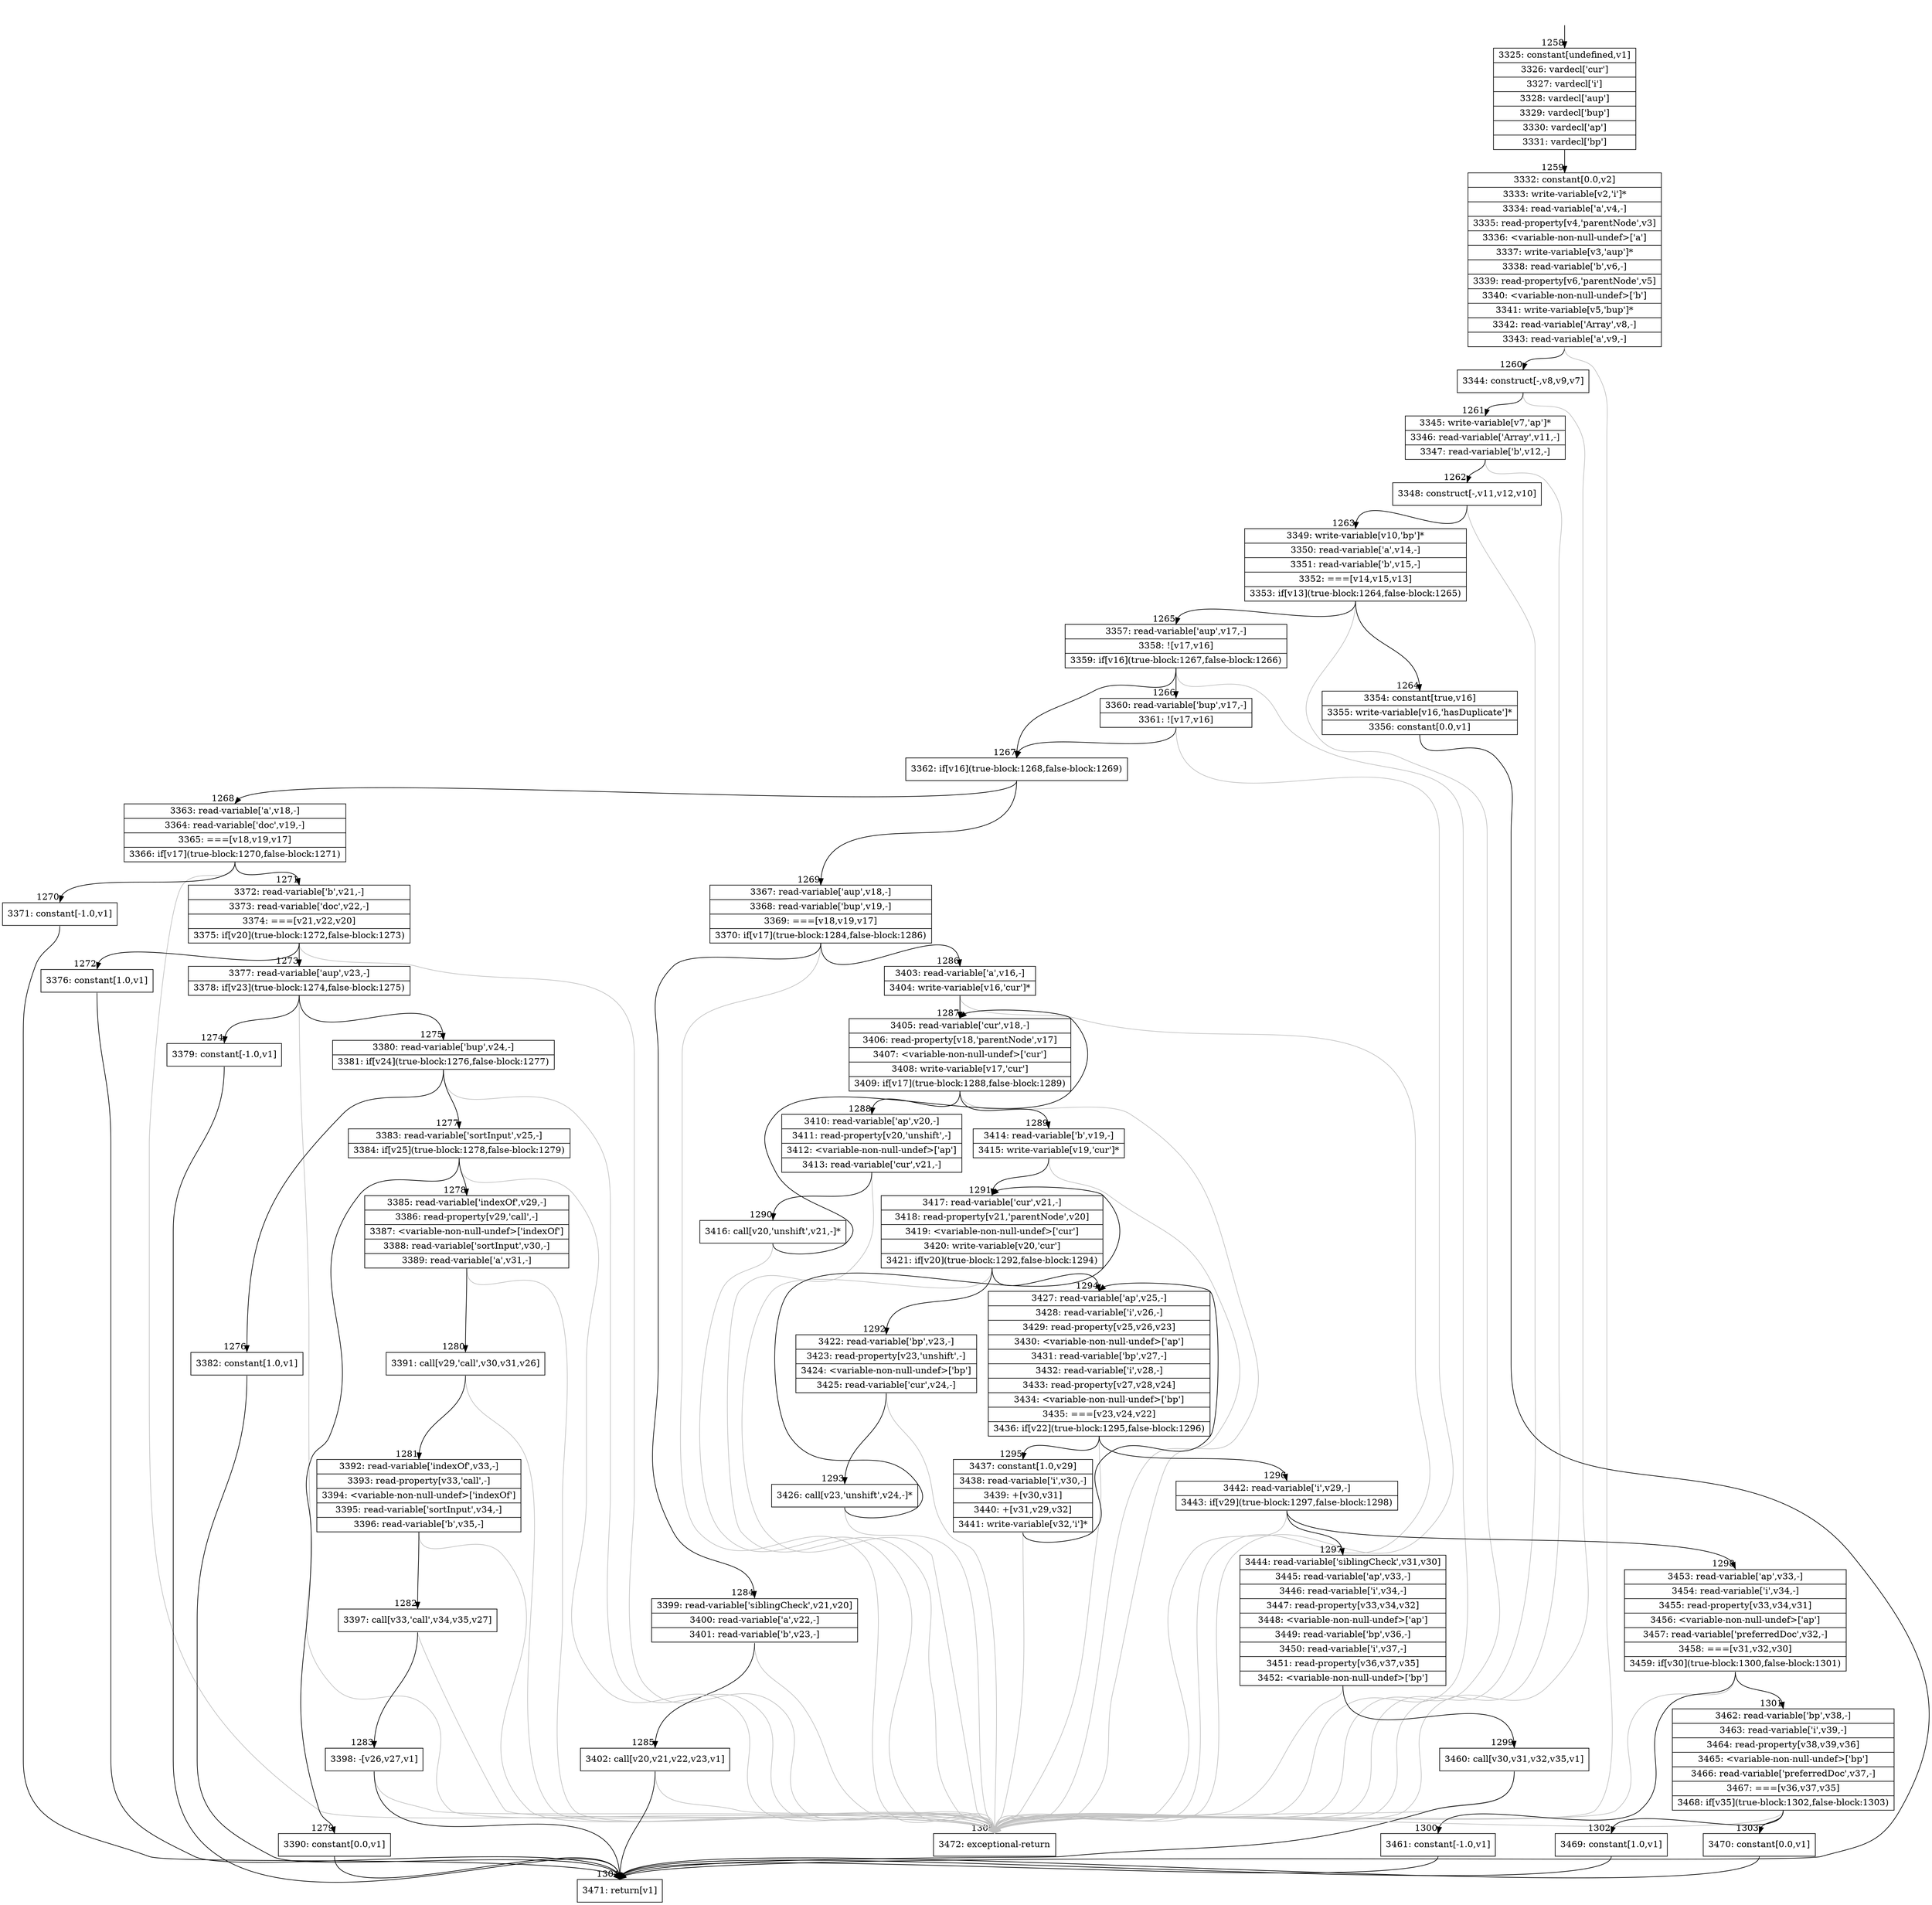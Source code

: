 digraph {
rankdir="TD"
BB_entry97[shape=none,label=""];
BB_entry97 -> BB1258 [tailport=s, headport=n, headlabel="    1258"]
BB1258 [shape=record label="{3325: constant[undefined,v1]|3326: vardecl['cur']|3327: vardecl['i']|3328: vardecl['aup']|3329: vardecl['bup']|3330: vardecl['ap']|3331: vardecl['bp']}" ] 
BB1258 -> BB1259 [tailport=s, headport=n, headlabel="      1259"]
BB1259 [shape=record label="{3332: constant[0.0,v2]|3333: write-variable[v2,'i']*|3334: read-variable['a',v4,-]|3335: read-property[v4,'parentNode',v3]|3336: \<variable-non-null-undef\>['a']|3337: write-variable[v3,'aup']*|3338: read-variable['b',v6,-]|3339: read-property[v6,'parentNode',v5]|3340: \<variable-non-null-undef\>['b']|3341: write-variable[v5,'bup']*|3342: read-variable['Array',v8,-]|3343: read-variable['a',v9,-]}" ] 
BB1259 -> BB1260 [tailport=s, headport=n, headlabel="      1260"]
BB1259 -> BB1305 [tailport=s, headport=n, color=gray, headlabel="      1305"]
BB1260 [shape=record label="{3344: construct[-,v8,v9,v7]}" ] 
BB1260 -> BB1261 [tailport=s, headport=n, headlabel="      1261"]
BB1260 -> BB1305 [tailport=s, headport=n, color=gray]
BB1261 [shape=record label="{3345: write-variable[v7,'ap']*|3346: read-variable['Array',v11,-]|3347: read-variable['b',v12,-]}" ] 
BB1261 -> BB1262 [tailport=s, headport=n, headlabel="      1262"]
BB1261 -> BB1305 [tailport=s, headport=n, color=gray]
BB1262 [shape=record label="{3348: construct[-,v11,v12,v10]}" ] 
BB1262 -> BB1263 [tailport=s, headport=n, headlabel="      1263"]
BB1262 -> BB1305 [tailport=s, headport=n, color=gray]
BB1263 [shape=record label="{3349: write-variable[v10,'bp']*|3350: read-variable['a',v14,-]|3351: read-variable['b',v15,-]|3352: ===[v14,v15,v13]|3353: if[v13](true-block:1264,false-block:1265)}" ] 
BB1263 -> BB1264 [tailport=s, headport=n, headlabel="      1264"]
BB1263 -> BB1265 [tailport=s, headport=n, headlabel="      1265"]
BB1263 -> BB1305 [tailport=s, headport=n, color=gray]
BB1264 [shape=record label="{3354: constant[true,v16]|3355: write-variable[v16,'hasDuplicate']*|3356: constant[0.0,v1]}" ] 
BB1264 -> BB1304 [tailport=s, headport=n, headlabel="      1304"]
BB1265 [shape=record label="{3357: read-variable['aup',v17,-]|3358: ![v17,v16]|3359: if[v16](true-block:1267,false-block:1266)}" ] 
BB1265 -> BB1267 [tailport=s, headport=n, headlabel="      1267"]
BB1265 -> BB1266 [tailport=s, headport=n, headlabel="      1266"]
BB1265 -> BB1305 [tailport=s, headport=n, color=gray]
BB1266 [shape=record label="{3360: read-variable['bup',v17,-]|3361: ![v17,v16]}" ] 
BB1266 -> BB1267 [tailport=s, headport=n]
BB1266 -> BB1305 [tailport=s, headport=n, color=gray]
BB1267 [shape=record label="{3362: if[v16](true-block:1268,false-block:1269)}" ] 
BB1267 -> BB1268 [tailport=s, headport=n, headlabel="      1268"]
BB1267 -> BB1269 [tailport=s, headport=n, headlabel="      1269"]
BB1268 [shape=record label="{3363: read-variable['a',v18,-]|3364: read-variable['doc',v19,-]|3365: ===[v18,v19,v17]|3366: if[v17](true-block:1270,false-block:1271)}" ] 
BB1268 -> BB1270 [tailport=s, headport=n, headlabel="      1270"]
BB1268 -> BB1271 [tailport=s, headport=n, headlabel="      1271"]
BB1268 -> BB1305 [tailport=s, headport=n, color=gray]
BB1269 [shape=record label="{3367: read-variable['aup',v18,-]|3368: read-variable['bup',v19,-]|3369: ===[v18,v19,v17]|3370: if[v17](true-block:1284,false-block:1286)}" ] 
BB1269 -> BB1284 [tailport=s, headport=n, headlabel="      1284"]
BB1269 -> BB1286 [tailport=s, headport=n, headlabel="      1286"]
BB1269 -> BB1305 [tailport=s, headport=n, color=gray]
BB1270 [shape=record label="{3371: constant[-1.0,v1]}" ] 
BB1270 -> BB1304 [tailport=s, headport=n]
BB1271 [shape=record label="{3372: read-variable['b',v21,-]|3373: read-variable['doc',v22,-]|3374: ===[v21,v22,v20]|3375: if[v20](true-block:1272,false-block:1273)}" ] 
BB1271 -> BB1272 [tailport=s, headport=n, headlabel="      1272"]
BB1271 -> BB1273 [tailport=s, headport=n, headlabel="      1273"]
BB1271 -> BB1305 [tailport=s, headport=n, color=gray]
BB1272 [shape=record label="{3376: constant[1.0,v1]}" ] 
BB1272 -> BB1304 [tailport=s, headport=n]
BB1273 [shape=record label="{3377: read-variable['aup',v23,-]|3378: if[v23](true-block:1274,false-block:1275)}" ] 
BB1273 -> BB1274 [tailport=s, headport=n, headlabel="      1274"]
BB1273 -> BB1275 [tailport=s, headport=n, headlabel="      1275"]
BB1273 -> BB1305 [tailport=s, headport=n, color=gray]
BB1274 [shape=record label="{3379: constant[-1.0,v1]}" ] 
BB1274 -> BB1304 [tailport=s, headport=n]
BB1275 [shape=record label="{3380: read-variable['bup',v24,-]|3381: if[v24](true-block:1276,false-block:1277)}" ] 
BB1275 -> BB1276 [tailport=s, headport=n, headlabel="      1276"]
BB1275 -> BB1277 [tailport=s, headport=n, headlabel="      1277"]
BB1275 -> BB1305 [tailport=s, headport=n, color=gray]
BB1276 [shape=record label="{3382: constant[1.0,v1]}" ] 
BB1276 -> BB1304 [tailport=s, headport=n]
BB1277 [shape=record label="{3383: read-variable['sortInput',v25,-]|3384: if[v25](true-block:1278,false-block:1279)}" ] 
BB1277 -> BB1278 [tailport=s, headport=n, headlabel="      1278"]
BB1277 -> BB1279 [tailport=s, headport=n, headlabel="      1279"]
BB1277 -> BB1305 [tailport=s, headport=n, color=gray]
BB1278 [shape=record label="{3385: read-variable['indexOf',v29,-]|3386: read-property[v29,'call',-]|3387: \<variable-non-null-undef\>['indexOf']|3388: read-variable['sortInput',v30,-]|3389: read-variable['a',v31,-]}" ] 
BB1278 -> BB1280 [tailport=s, headport=n, headlabel="      1280"]
BB1278 -> BB1305 [tailport=s, headport=n, color=gray]
BB1279 [shape=record label="{3390: constant[0.0,v1]}" ] 
BB1279 -> BB1304 [tailport=s, headport=n]
BB1280 [shape=record label="{3391: call[v29,'call',v30,v31,v26]}" ] 
BB1280 -> BB1281 [tailport=s, headport=n, headlabel="      1281"]
BB1280 -> BB1305 [tailport=s, headport=n, color=gray]
BB1281 [shape=record label="{3392: read-variable['indexOf',v33,-]|3393: read-property[v33,'call',-]|3394: \<variable-non-null-undef\>['indexOf']|3395: read-variable['sortInput',v34,-]|3396: read-variable['b',v35,-]}" ] 
BB1281 -> BB1282 [tailport=s, headport=n, headlabel="      1282"]
BB1281 -> BB1305 [tailport=s, headport=n, color=gray]
BB1282 [shape=record label="{3397: call[v33,'call',v34,v35,v27]}" ] 
BB1282 -> BB1283 [tailport=s, headport=n, headlabel="      1283"]
BB1282 -> BB1305 [tailport=s, headport=n, color=gray]
BB1283 [shape=record label="{3398: -[v26,v27,v1]}" ] 
BB1283 -> BB1304 [tailport=s, headport=n]
BB1283 -> BB1305 [tailport=s, headport=n, color=gray]
BB1284 [shape=record label="{3399: read-variable['siblingCheck',v21,v20]|3400: read-variable['a',v22,-]|3401: read-variable['b',v23,-]}" ] 
BB1284 -> BB1285 [tailport=s, headport=n, headlabel="      1285"]
BB1284 -> BB1305 [tailport=s, headport=n, color=gray]
BB1285 [shape=record label="{3402: call[v20,v21,v22,v23,v1]}" ] 
BB1285 -> BB1304 [tailport=s, headport=n]
BB1285 -> BB1305 [tailport=s, headport=n, color=gray]
BB1286 [shape=record label="{3403: read-variable['a',v16,-]|3404: write-variable[v16,'cur']*}" ] 
BB1286 -> BB1287 [tailport=s, headport=n, headlabel="      1287"]
BB1286 -> BB1305 [tailport=s, headport=n, color=gray]
BB1287 [shape=record label="{3405: read-variable['cur',v18,-]|3406: read-property[v18,'parentNode',v17]|3407: \<variable-non-null-undef\>['cur']|3408: write-variable[v17,'cur']|3409: if[v17](true-block:1288,false-block:1289)}" ] 
BB1287 -> BB1288 [tailport=s, headport=n, headlabel="      1288"]
BB1287 -> BB1289 [tailport=s, headport=n, headlabel="      1289"]
BB1287 -> BB1305 [tailport=s, headport=n, color=gray]
BB1288 [shape=record label="{3410: read-variable['ap',v20,-]|3411: read-property[v20,'unshift',-]|3412: \<variable-non-null-undef\>['ap']|3413: read-variable['cur',v21,-]}" ] 
BB1288 -> BB1290 [tailport=s, headport=n, headlabel="      1290"]
BB1288 -> BB1305 [tailport=s, headport=n, color=gray]
BB1289 [shape=record label="{3414: read-variable['b',v19,-]|3415: write-variable[v19,'cur']*}" ] 
BB1289 -> BB1291 [tailport=s, headport=n, headlabel="      1291"]
BB1289 -> BB1305 [tailport=s, headport=n, color=gray]
BB1290 [shape=record label="{3416: call[v20,'unshift',v21,-]*}" ] 
BB1290 -> BB1287 [tailport=s, headport=n]
BB1290 -> BB1305 [tailport=s, headport=n, color=gray]
BB1291 [shape=record label="{3417: read-variable['cur',v21,-]|3418: read-property[v21,'parentNode',v20]|3419: \<variable-non-null-undef\>['cur']|3420: write-variable[v20,'cur']|3421: if[v20](true-block:1292,false-block:1294)}" ] 
BB1291 -> BB1292 [tailport=s, headport=n, headlabel="      1292"]
BB1291 -> BB1294 [tailport=s, headport=n, headlabel="      1294"]
BB1291 -> BB1305 [tailport=s, headport=n, color=gray]
BB1292 [shape=record label="{3422: read-variable['bp',v23,-]|3423: read-property[v23,'unshift',-]|3424: \<variable-non-null-undef\>['bp']|3425: read-variable['cur',v24,-]}" ] 
BB1292 -> BB1293 [tailport=s, headport=n, headlabel="      1293"]
BB1292 -> BB1305 [tailport=s, headport=n, color=gray]
BB1293 [shape=record label="{3426: call[v23,'unshift',v24,-]*}" ] 
BB1293 -> BB1291 [tailport=s, headport=n]
BB1293 -> BB1305 [tailport=s, headport=n, color=gray]
BB1294 [shape=record label="{3427: read-variable['ap',v25,-]|3428: read-variable['i',v26,-]|3429: read-property[v25,v26,v23]|3430: \<variable-non-null-undef\>['ap']|3431: read-variable['bp',v27,-]|3432: read-variable['i',v28,-]|3433: read-property[v27,v28,v24]|3434: \<variable-non-null-undef\>['bp']|3435: ===[v23,v24,v22]|3436: if[v22](true-block:1295,false-block:1296)}" ] 
BB1294 -> BB1295 [tailport=s, headport=n, headlabel="      1295"]
BB1294 -> BB1296 [tailport=s, headport=n, headlabel="      1296"]
BB1294 -> BB1305 [tailport=s, headport=n, color=gray]
BB1295 [shape=record label="{3437: constant[1.0,v29]|3438: read-variable['i',v30,-]|3439: +[v30,v31]|3440: +[v31,v29,v32]|3441: write-variable[v32,'i']*}" ] 
BB1295 -> BB1294 [tailport=s, headport=n]
BB1295 -> BB1305 [tailport=s, headport=n, color=gray]
BB1296 [shape=record label="{3442: read-variable['i',v29,-]|3443: if[v29](true-block:1297,false-block:1298)}" ] 
BB1296 -> BB1297 [tailport=s, headport=n, headlabel="      1297"]
BB1296 -> BB1298 [tailport=s, headport=n, headlabel="      1298"]
BB1296 -> BB1305 [tailport=s, headport=n, color=gray]
BB1297 [shape=record label="{3444: read-variable['siblingCheck',v31,v30]|3445: read-variable['ap',v33,-]|3446: read-variable['i',v34,-]|3447: read-property[v33,v34,v32]|3448: \<variable-non-null-undef\>['ap']|3449: read-variable['bp',v36,-]|3450: read-variable['i',v37,-]|3451: read-property[v36,v37,v35]|3452: \<variable-non-null-undef\>['bp']}" ] 
BB1297 -> BB1299 [tailport=s, headport=n, headlabel="      1299"]
BB1297 -> BB1305 [tailport=s, headport=n, color=gray]
BB1298 [shape=record label="{3453: read-variable['ap',v33,-]|3454: read-variable['i',v34,-]|3455: read-property[v33,v34,v31]|3456: \<variable-non-null-undef\>['ap']|3457: read-variable['preferredDoc',v32,-]|3458: ===[v31,v32,v30]|3459: if[v30](true-block:1300,false-block:1301)}" ] 
BB1298 -> BB1300 [tailport=s, headport=n, headlabel="      1300"]
BB1298 -> BB1301 [tailport=s, headport=n, headlabel="      1301"]
BB1298 -> BB1305 [tailport=s, headport=n, color=gray]
BB1299 [shape=record label="{3460: call[v30,v31,v32,v35,v1]}" ] 
BB1299 -> BB1304 [tailport=s, headport=n]
BB1299 -> BB1305 [tailport=s, headport=n, color=gray]
BB1300 [shape=record label="{3461: constant[-1.0,v1]}" ] 
BB1300 -> BB1304 [tailport=s, headport=n]
BB1301 [shape=record label="{3462: read-variable['bp',v38,-]|3463: read-variable['i',v39,-]|3464: read-property[v38,v39,v36]|3465: \<variable-non-null-undef\>['bp']|3466: read-variable['preferredDoc',v37,-]|3467: ===[v36,v37,v35]|3468: if[v35](true-block:1302,false-block:1303)}" ] 
BB1301 -> BB1302 [tailport=s, headport=n, headlabel="      1302"]
BB1301 -> BB1303 [tailport=s, headport=n, headlabel="      1303"]
BB1301 -> BB1305 [tailport=s, headport=n, color=gray]
BB1302 [shape=record label="{3469: constant[1.0,v1]}" ] 
BB1302 -> BB1304 [tailport=s, headport=n]
BB1303 [shape=record label="{3470: constant[0.0,v1]}" ] 
BB1303 -> BB1304 [tailport=s, headport=n]
BB1304 [shape=record label="{3471: return[v1]}" ] 
BB1305 [shape=record label="{3472: exceptional-return}" ] 
}
